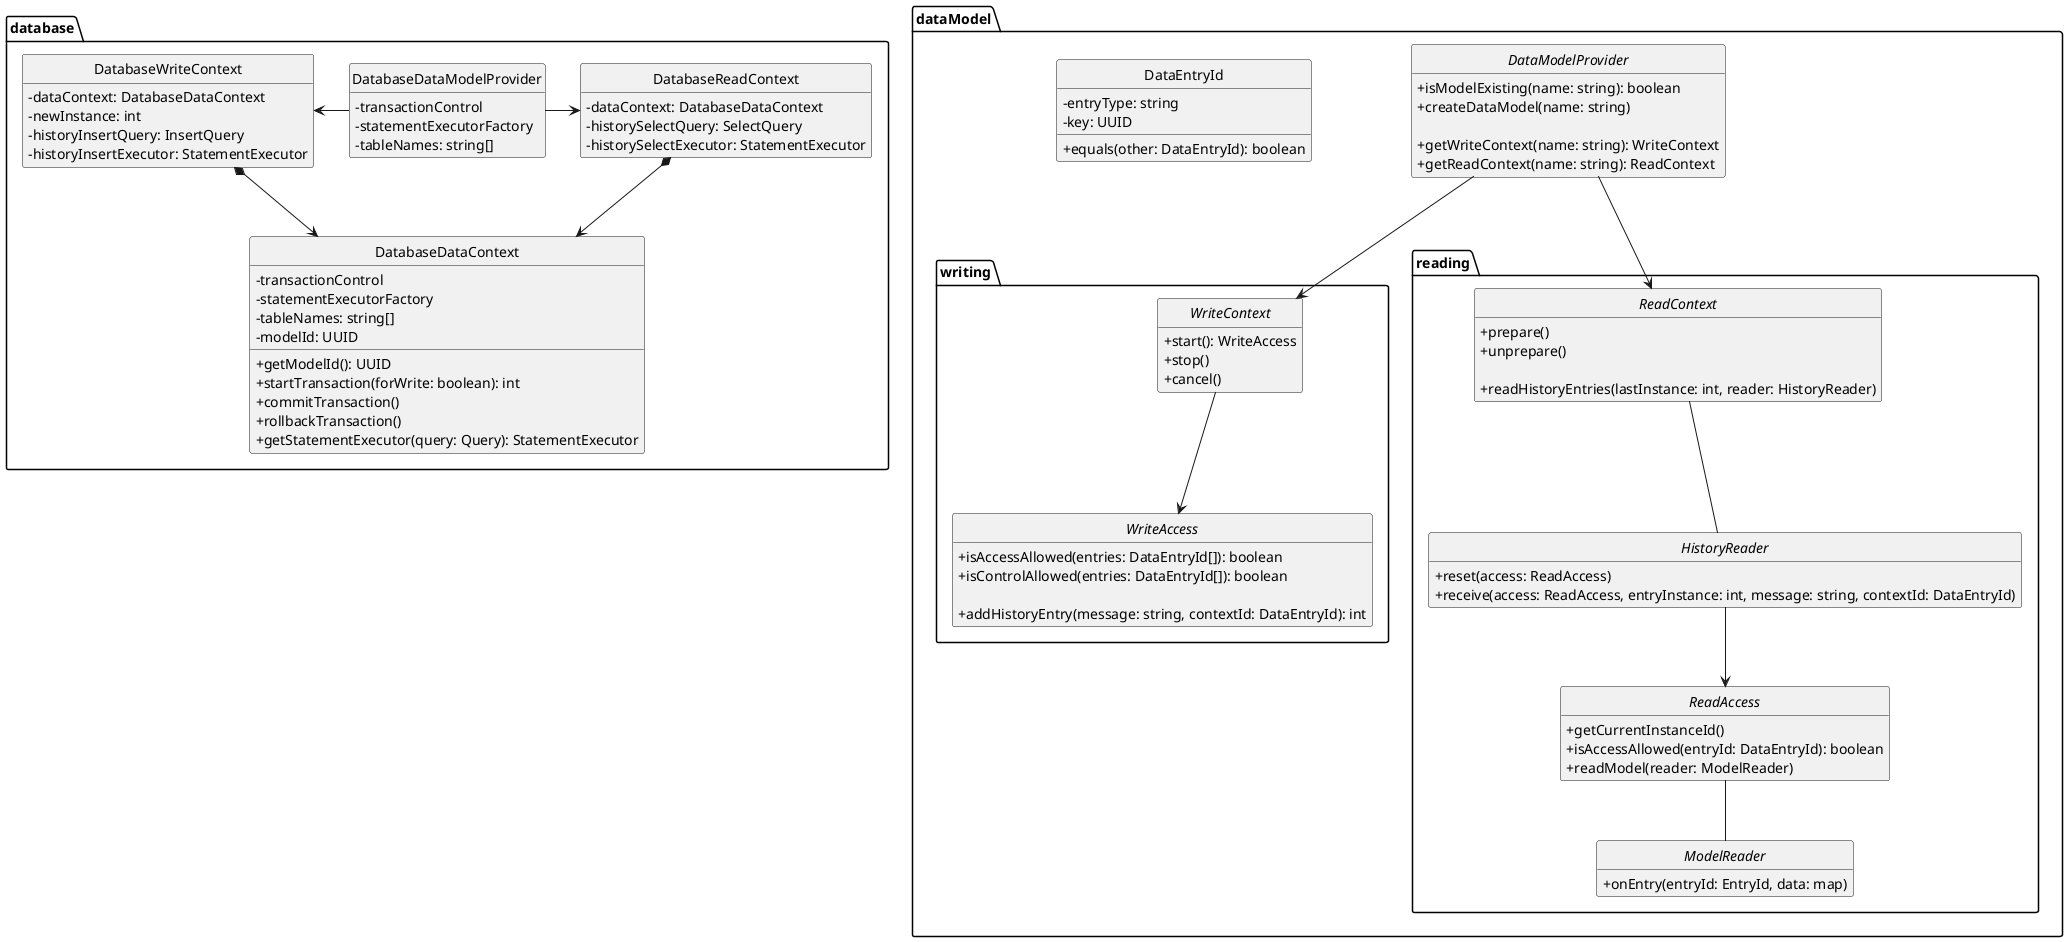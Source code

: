 @startuml
skinparam classAttributeIconSize 0
hide empty members
hide circle

package dataModel {

interface DataModelProvider {
   + isModelExisting(name: string): boolean
   + createDataModel(name: string)

   + getWriteContext(name: string): WriteContext
   + getReadContext(name: string): ReadContext
}

class DataEntryId {
   - entryType: string
   - key: UUID
   + equals(other: DataEntryId): boolean
}

package writing {

interface WriteContext {
   + start(): WriteAccess
   + stop()
   + cancel()
}

DataModelProvider -down-> WriteContext

interface WriteAccess {
   + isAccessAllowed(entries: DataEntryId[]): boolean
   + isControlAllowed(entries: DataEntryId[]): boolean
   
   + addHistoryEntry(message: string, contextId: DataEntryId): int
}

WriteContext --> WriteAccess

}

package reading {

DataModelProvider -down-> ReadContext

interface ReadContext {
   + prepare()
   + unprepare()
   
   + readHistoryEntries(lastInstance: int, reader: HistoryReader) 
}

ReadContext -- HistoryReader
HistoryReader --> ReadAccess
ReadAccess -- ModelReader

interface ReadAccess {
   + getCurrentInstanceId()
   + isAccessAllowed(entryId: DataEntryId): boolean
   + readModel(reader: ModelReader)
}

interface HistoryReader {
   + reset(access: ReadAccess)
   + receive(access: ReadAccess, entryInstance: int, message: string, contextId: DataEntryId)
}

interface ModelReader {
   + onEntry(entryId: EntryId, data: map)
}

}
}

package database {
class DatabaseDataContext {
   - transactionControl
   - statementExecutorFactory
   - tableNames: string[]
   - modelId: UUID
   + getModelId(): UUID
   + startTransaction(forWrite: boolean): int
   + commitTransaction()
   + rollbackTransaction()
   + getStatementExecutor(query: Query): StatementExecutor
}

class DatabaseWriteContext {
   - dataContext: DatabaseDataContext
   - newInstance: int
   - historyInsertQuery: InsertQuery
   - historyInsertExecutor: StatementExecutor
}


class DatabaseReadContext {
   - dataContext: DatabaseDataContext
   - historySelectQuery: SelectQuery
   - historySelectExecutor: StatementExecutor
}

class DatabaseDataModelProvider {
   - transactionControl
   - statementExecutorFactory
   - tableNames: string[]
}


DatabaseDataModelProvider -left-> DatabaseWriteContext
DatabaseDataModelProvider -right-> DatabaseReadContext

DatabaseWriteContext *-down-> DatabaseDataContext
DatabaseReadContext *-down-> DatabaseDataContext
}

@enduml

